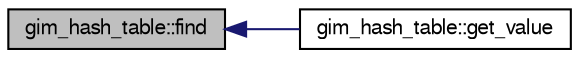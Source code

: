 digraph G
{
  bgcolor="transparent";
  edge [fontname="FreeSans",fontsize=10,labelfontname="FreeSans",labelfontsize=10];
  node [fontname="FreeSans",fontsize=10,shape=record];
  rankdir=LR;
  Node1 [label="gim_hash_table::find",height=0.2,width=0.4,color="black", fillcolor="grey75", style="filled" fontcolor="black"];
  Node1 -> Node2 [dir=back,color="midnightblue",fontsize=10,style="solid"];
  Node2 [label="gim_hash_table::get_value",height=0.2,width=0.4,color="black",URL="$classgim__hash__table.html#40b5c46a0117da3948cd1b093f185321",tooltip="Retrieves the value associated with the index."];
}
